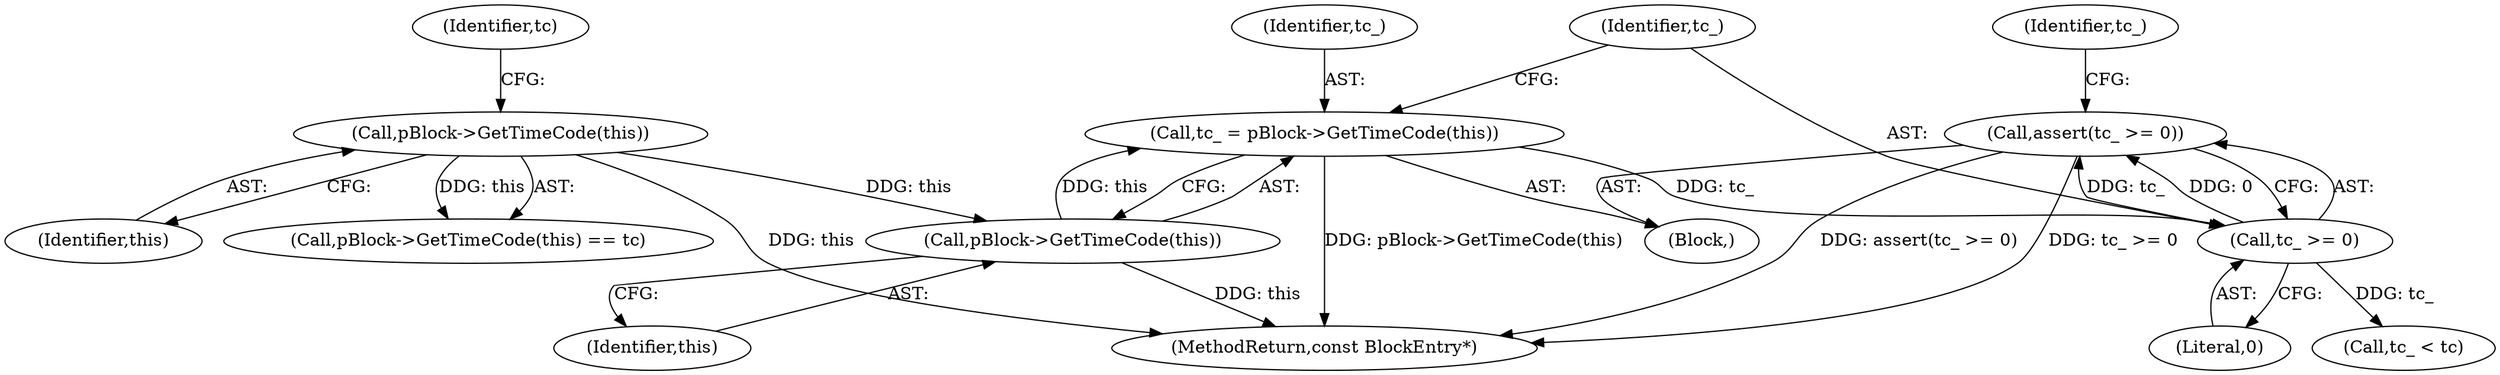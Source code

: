 digraph "1_Android_cc274e2abe8b2a6698a5c47d8aa4bb45f1f9538d_15@API" {
"1000239" [label="(Call,assert(tc_ >= 0))"];
"1000240" [label="(Call,tc_ >= 0)"];
"1000235" [label="(Call,tc_ = pBlock->GetTimeCode(this))"];
"1000237" [label="(Call,pBlock->GetTimeCode(this))"];
"1000185" [label="(Call,pBlock->GetTimeCode(this))"];
"1000302" [label="(MethodReturn,const BlockEntry*)"];
"1000187" [label="(Identifier,tc)"];
"1000238" [label="(Identifier,this)"];
"1000237" [label="(Call,pBlock->GetTimeCode(this))"];
"1000185" [label="(Call,pBlock->GetTimeCode(this))"];
"1000186" [label="(Identifier,this)"];
"1000235" [label="(Call,tc_ = pBlock->GetTimeCode(this))"];
"1000245" [label="(Identifier,tc_)"];
"1000244" [label="(Call,tc_ < tc)"];
"1000236" [label="(Identifier,tc_)"];
"1000204" [label="(Block,)"];
"1000241" [label="(Identifier,tc_)"];
"1000239" [label="(Call,assert(tc_ >= 0))"];
"1000184" [label="(Call,pBlock->GetTimeCode(this) == tc)"];
"1000242" [label="(Literal,0)"];
"1000240" [label="(Call,tc_ >= 0)"];
"1000239" -> "1000204"  [label="AST: "];
"1000239" -> "1000240"  [label="CFG: "];
"1000240" -> "1000239"  [label="AST: "];
"1000245" -> "1000239"  [label="CFG: "];
"1000239" -> "1000302"  [label="DDG: assert(tc_ >= 0)"];
"1000239" -> "1000302"  [label="DDG: tc_ >= 0"];
"1000240" -> "1000239"  [label="DDG: tc_"];
"1000240" -> "1000239"  [label="DDG: 0"];
"1000240" -> "1000242"  [label="CFG: "];
"1000241" -> "1000240"  [label="AST: "];
"1000242" -> "1000240"  [label="AST: "];
"1000235" -> "1000240"  [label="DDG: tc_"];
"1000240" -> "1000244"  [label="DDG: tc_"];
"1000235" -> "1000204"  [label="AST: "];
"1000235" -> "1000237"  [label="CFG: "];
"1000236" -> "1000235"  [label="AST: "];
"1000237" -> "1000235"  [label="AST: "];
"1000241" -> "1000235"  [label="CFG: "];
"1000235" -> "1000302"  [label="DDG: pBlock->GetTimeCode(this)"];
"1000237" -> "1000235"  [label="DDG: this"];
"1000237" -> "1000238"  [label="CFG: "];
"1000238" -> "1000237"  [label="AST: "];
"1000237" -> "1000302"  [label="DDG: this"];
"1000185" -> "1000237"  [label="DDG: this"];
"1000185" -> "1000184"  [label="AST: "];
"1000185" -> "1000186"  [label="CFG: "];
"1000186" -> "1000185"  [label="AST: "];
"1000187" -> "1000185"  [label="CFG: "];
"1000185" -> "1000302"  [label="DDG: this"];
"1000185" -> "1000184"  [label="DDG: this"];
}
